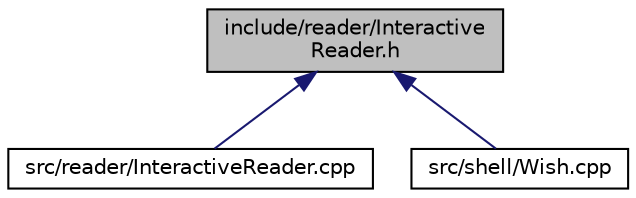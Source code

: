 digraph "include/reader/InteractiveReader.h"
{
 // LATEX_PDF_SIZE
  edge [fontname="Helvetica",fontsize="10",labelfontname="Helvetica",labelfontsize="10"];
  node [fontname="Helvetica",fontsize="10",shape=record];
  Node1 [label="include/reader/Interactive\lReader.h",height=0.2,width=0.4,color="black", fillcolor="grey75", style="filled", fontcolor="black",tooltip="Declares the InteractiveReader class for shell interactive mode, implementing IReader."];
  Node1 -> Node2 [dir="back",color="midnightblue",fontsize="10",style="solid",fontname="Helvetica"];
  Node2 [label="src/reader/InteractiveReader.cpp",height=0.2,width=0.4,color="black", fillcolor="white", style="filled",URL="$dd/d66/_interactive_reader_8cpp.html",tooltip="This file defines methods of InteractiveReader class for shells interactive mode."];
  Node1 -> Node3 [dir="back",color="midnightblue",fontsize="10",style="solid",fontname="Helvetica"];
  Node3 [label="src/shell/Wish.cpp",height=0.2,width=0.4,color="black", fillcolor="white", style="filled",URL="$de/d0a/_wish_8cpp.html",tooltip="This file defines class methods of Wish."];
}
